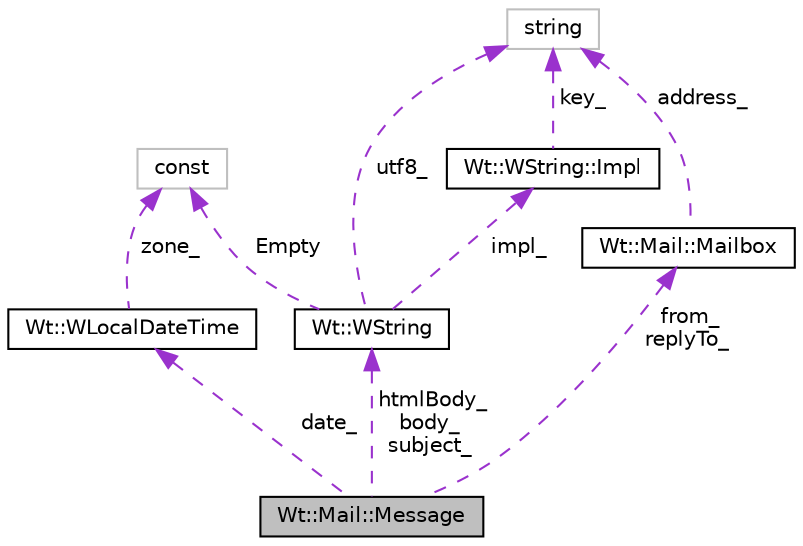 digraph "Wt::Mail::Message"
{
 // LATEX_PDF_SIZE
  edge [fontname="Helvetica",fontsize="10",labelfontname="Helvetica",labelfontsize="10"];
  node [fontname="Helvetica",fontsize="10",shape=record];
  Node1 [label="Wt::Mail::Message",height=0.2,width=0.4,color="black", fillcolor="grey75", style="filled", fontcolor="black",tooltip="A mail message."];
  Node2 -> Node1 [dir="back",color="darkorchid3",fontsize="10",style="dashed",label=" date_" ,fontname="Helvetica"];
  Node2 [label="Wt::WLocalDateTime",height=0.2,width=0.4,color="black", fillcolor="white", style="filled",URL="$classWt_1_1WLocalDateTime.html",tooltip="A localized calendar date and clock time."];
  Node3 -> Node2 [dir="back",color="darkorchid3",fontsize="10",style="dashed",label=" zone_" ,fontname="Helvetica"];
  Node3 [label="const",height=0.2,width=0.4,color="grey75", fillcolor="white", style="filled",tooltip=" "];
  Node4 -> Node1 [dir="back",color="darkorchid3",fontsize="10",style="dashed",label=" htmlBody_\nbody_\nsubject_" ,fontname="Helvetica"];
  Node4 [label="Wt::WString",height=0.2,width=0.4,color="black", fillcolor="white", style="filled",URL="$classWt_1_1WString.html",tooltip="A value class which describes a locale-aware unicode string."];
  Node5 -> Node4 [dir="back",color="darkorchid3",fontsize="10",style="dashed",label=" impl_" ,fontname="Helvetica"];
  Node5 [label="Wt::WString::Impl",height=0.2,width=0.4,color="black", fillcolor="white", style="filled",URL="$structWt_1_1WString_1_1Impl.html",tooltip=" "];
  Node6 -> Node5 [dir="back",color="darkorchid3",fontsize="10",style="dashed",label=" key_" ,fontname="Helvetica"];
  Node6 [label="string",height=0.2,width=0.4,color="grey75", fillcolor="white", style="filled",tooltip=" "];
  Node6 -> Node4 [dir="back",color="darkorchid3",fontsize="10",style="dashed",label=" utf8_" ,fontname="Helvetica"];
  Node3 -> Node4 [dir="back",color="darkorchid3",fontsize="10",style="dashed",label=" Empty" ,fontname="Helvetica"];
  Node7 -> Node1 [dir="back",color="darkorchid3",fontsize="10",style="dashed",label=" from_\nreplyTo_" ,fontname="Helvetica"];
  Node7 [label="Wt::Mail::Mailbox",height=0.2,width=0.4,color="black", fillcolor="white", style="filled",URL="$classWt_1_1Mail_1_1Mailbox.html",tooltip="An email sender or recipient mailbox."];
  Node6 -> Node7 [dir="back",color="darkorchid3",fontsize="10",style="dashed",label=" address_" ,fontname="Helvetica"];
}
